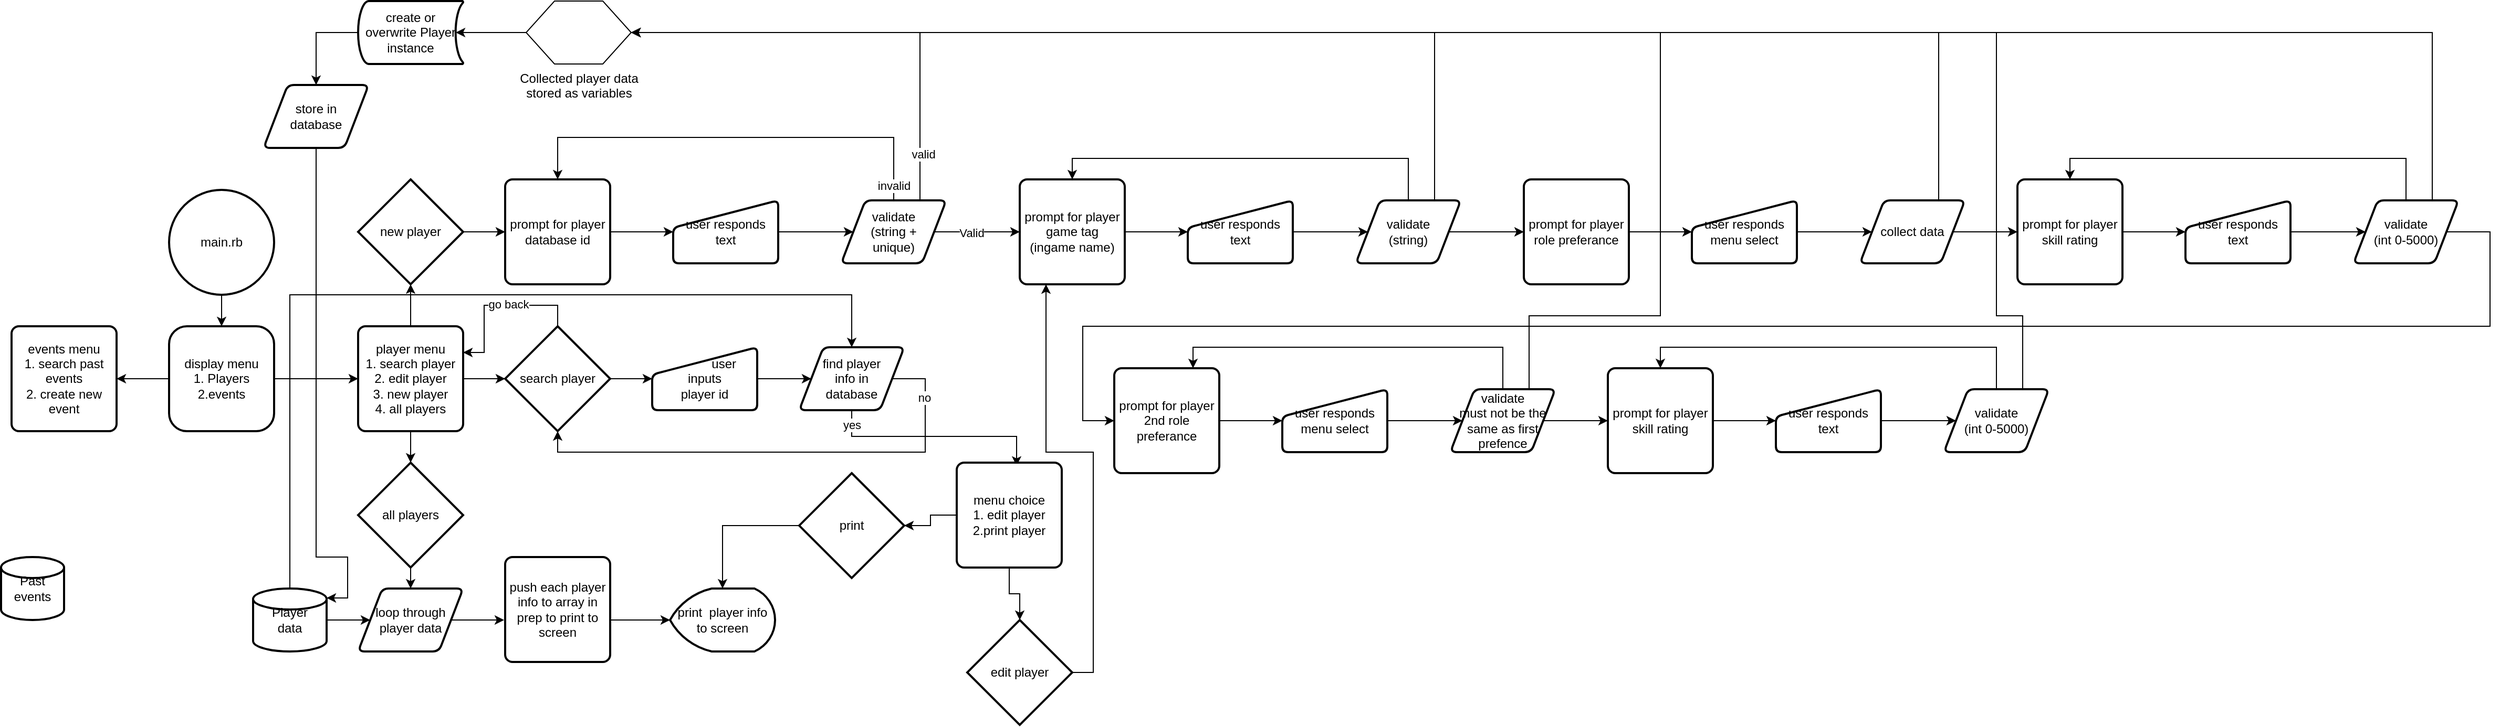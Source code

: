 <mxfile version="12.9.13" type="device"><diagram id="C5RBs43oDa-KdzZeNtuy" name="Page-1"><mxGraphModel dx="1673" dy="2171" grid="1" gridSize="10" guides="1" tooltips="1" connect="1" arrows="1" fold="1" page="1" pageScale="1" pageWidth="827" pageHeight="1169" math="0" shadow="0"><root><mxCell id="WIyWlLk6GJQsqaUBKTNV-0"/><mxCell id="WIyWlLk6GJQsqaUBKTNV-1" parent="WIyWlLk6GJQsqaUBKTNV-0"/><mxCell id="TIk8q1i7z9OHLLXGoyxS-19" style="edgeStyle=orthogonalEdgeStyle;rounded=0;orthogonalLoop=1;jettySize=auto;html=1;exitX=1;exitY=0.5;exitDx=0;exitDy=0;exitPerimeter=0;entryX=0;entryY=0.5;entryDx=0;entryDy=0;" edge="1" parent="WIyWlLk6GJQsqaUBKTNV-1" source="TIk8q1i7z9OHLLXGoyxS-0" target="TIk8q1i7z9OHLLXGoyxS-13"><mxGeometry relative="1" as="geometry"/></mxCell><mxCell id="TIk8q1i7z9OHLLXGoyxS-32" style="edgeStyle=orthogonalEdgeStyle;rounded=0;orthogonalLoop=1;jettySize=auto;html=1;exitX=0.5;exitY=0;exitDx=0;exitDy=0;exitPerimeter=0;entryX=0.5;entryY=0;entryDx=0;entryDy=0;" edge="1" parent="WIyWlLk6GJQsqaUBKTNV-1" source="TIk8q1i7z9OHLLXGoyxS-0" target="TIk8q1i7z9OHLLXGoyxS-30"><mxGeometry relative="1" as="geometry"><Array as="points"><mxPoint x="465" y="50"/><mxPoint x="1000" y="50"/></Array></mxGeometry></mxCell><mxCell id="TIk8q1i7z9OHLLXGoyxS-0" value="Player&lt;br&gt;data" style="strokeWidth=2;html=1;shape=mxgraph.flowchart.database;whiteSpace=wrap;" vertex="1" parent="WIyWlLk6GJQsqaUBKTNV-1"><mxGeometry x="430" y="330" width="70" height="60" as="geometry"/></mxCell><mxCell id="TIk8q1i7z9OHLLXGoyxS-1" value="Past events" style="strokeWidth=2;html=1;shape=mxgraph.flowchart.database;whiteSpace=wrap;" vertex="1" parent="WIyWlLk6GJQsqaUBKTNV-1"><mxGeometry x="190" y="300" width="60" height="60" as="geometry"/></mxCell><mxCell id="TIk8q1i7z9OHLLXGoyxS-6" style="edgeStyle=orthogonalEdgeStyle;rounded=0;orthogonalLoop=1;jettySize=auto;html=1;exitX=0.5;exitY=1;exitDx=0;exitDy=0;exitPerimeter=0;" edge="1" parent="WIyWlLk6GJQsqaUBKTNV-1" source="TIk8q1i7z9OHLLXGoyxS-2" target="TIk8q1i7z9OHLLXGoyxS-3"><mxGeometry relative="1" as="geometry"/></mxCell><mxCell id="TIk8q1i7z9OHLLXGoyxS-2" value="main.rb" style="strokeWidth=2;html=1;shape=mxgraph.flowchart.start_2;whiteSpace=wrap;" vertex="1" parent="WIyWlLk6GJQsqaUBKTNV-1"><mxGeometry x="350" y="-50" width="100" height="100" as="geometry"/></mxCell><mxCell id="TIk8q1i7z9OHLLXGoyxS-7" style="edgeStyle=orthogonalEdgeStyle;rounded=0;orthogonalLoop=1;jettySize=auto;html=1;exitX=1;exitY=0.5;exitDx=0;exitDy=0;entryX=0;entryY=0.5;entryDx=0;entryDy=0;" edge="1" parent="WIyWlLk6GJQsqaUBKTNV-1" source="TIk8q1i7z9OHLLXGoyxS-3" target="TIk8q1i7z9OHLLXGoyxS-5"><mxGeometry relative="1" as="geometry"/></mxCell><mxCell id="TIk8q1i7z9OHLLXGoyxS-8" style="edgeStyle=orthogonalEdgeStyle;rounded=0;orthogonalLoop=1;jettySize=auto;html=1;exitX=0;exitY=0.5;exitDx=0;exitDy=0;entryX=1;entryY=0.5;entryDx=0;entryDy=0;" edge="1" parent="WIyWlLk6GJQsqaUBKTNV-1" source="TIk8q1i7z9OHLLXGoyxS-3" target="TIk8q1i7z9OHLLXGoyxS-4"><mxGeometry relative="1" as="geometry"/></mxCell><mxCell id="TIk8q1i7z9OHLLXGoyxS-3" value="display menu&lt;br&gt;1. Players&lt;br&gt;2.events" style="rounded=1;whiteSpace=wrap;html=1;absoluteArcSize=1;arcSize=34;strokeWidth=2;" vertex="1" parent="WIyWlLk6GJQsqaUBKTNV-1"><mxGeometry x="350" y="80" width="100" height="100" as="geometry"/></mxCell><mxCell id="TIk8q1i7z9OHLLXGoyxS-4" value="events menu&lt;br&gt;1. search past events&lt;br&gt;2. create new event" style="rounded=1;whiteSpace=wrap;html=1;absoluteArcSize=1;arcSize=14;strokeWidth=2;" vertex="1" parent="WIyWlLk6GJQsqaUBKTNV-1"><mxGeometry x="200" y="80" width="100" height="100" as="geometry"/></mxCell><mxCell id="TIk8q1i7z9OHLLXGoyxS-11" style="edgeStyle=orthogonalEdgeStyle;rounded=0;orthogonalLoop=1;jettySize=auto;html=1;exitX=0.5;exitY=1;exitDx=0;exitDy=0;entryX=0.5;entryY=0;entryDx=0;entryDy=0;entryPerimeter=0;" edge="1" parent="WIyWlLk6GJQsqaUBKTNV-1" source="TIk8q1i7z9OHLLXGoyxS-5" target="TIk8q1i7z9OHLLXGoyxS-10"><mxGeometry relative="1" as="geometry"/></mxCell><mxCell id="TIk8q1i7z9OHLLXGoyxS-27" style="edgeStyle=orthogonalEdgeStyle;rounded=0;orthogonalLoop=1;jettySize=auto;html=1;exitX=1;exitY=0.5;exitDx=0;exitDy=0;entryX=0;entryY=0.5;entryDx=0;entryDy=0;entryPerimeter=0;" edge="1" parent="WIyWlLk6GJQsqaUBKTNV-1" source="TIk8q1i7z9OHLLXGoyxS-5" target="TIk8q1i7z9OHLLXGoyxS-20"><mxGeometry relative="1" as="geometry"/></mxCell><mxCell id="TIk8q1i7z9OHLLXGoyxS-43" style="edgeStyle=orthogonalEdgeStyle;rounded=0;orthogonalLoop=1;jettySize=auto;html=1;exitX=0.5;exitY=0;exitDx=0;exitDy=0;entryX=0.5;entryY=1;entryDx=0;entryDy=0;entryPerimeter=0;" edge="1" parent="WIyWlLk6GJQsqaUBKTNV-1" source="TIk8q1i7z9OHLLXGoyxS-5" target="TIk8q1i7z9OHLLXGoyxS-34"><mxGeometry relative="1" as="geometry"/></mxCell><mxCell id="TIk8q1i7z9OHLLXGoyxS-5" value="player menu&lt;br&gt;1. search player&lt;br&gt;2. edit player&lt;br&gt;3. new player&lt;br&gt;4. all players" style="rounded=1;whiteSpace=wrap;html=1;absoluteArcSize=1;arcSize=14;strokeWidth=2;" vertex="1" parent="WIyWlLk6GJQsqaUBKTNV-1"><mxGeometry x="530" y="80" width="100" height="100" as="geometry"/></mxCell><mxCell id="TIk8q1i7z9OHLLXGoyxS-15" style="edgeStyle=orthogonalEdgeStyle;rounded=0;orthogonalLoop=1;jettySize=auto;html=1;exitX=0.5;exitY=1;exitDx=0;exitDy=0;exitPerimeter=0;entryX=0.5;entryY=0;entryDx=0;entryDy=0;" edge="1" parent="WIyWlLk6GJQsqaUBKTNV-1" source="TIk8q1i7z9OHLLXGoyxS-10" target="TIk8q1i7z9OHLLXGoyxS-13"><mxGeometry relative="1" as="geometry"/></mxCell><mxCell id="TIk8q1i7z9OHLLXGoyxS-10" value="all players" style="strokeWidth=2;html=1;shape=mxgraph.flowchart.decision;whiteSpace=wrap;" vertex="1" parent="WIyWlLk6GJQsqaUBKTNV-1"><mxGeometry x="530" y="210" width="100" height="100" as="geometry"/></mxCell><mxCell id="TIk8q1i7z9OHLLXGoyxS-25" style="edgeStyle=orthogonalEdgeStyle;rounded=0;orthogonalLoop=1;jettySize=auto;html=1;exitX=1;exitY=0.5;exitDx=0;exitDy=0;entryX=-0.01;entryY=0.6;entryDx=0;entryDy=0;entryPerimeter=0;" edge="1" parent="WIyWlLk6GJQsqaUBKTNV-1" source="TIk8q1i7z9OHLLXGoyxS-13" target="TIk8q1i7z9OHLLXGoyxS-24"><mxGeometry relative="1" as="geometry"/></mxCell><mxCell id="TIk8q1i7z9OHLLXGoyxS-13" value="loop through player data" style="shape=parallelogram;html=1;strokeWidth=2;perimeter=parallelogramPerimeter;whiteSpace=wrap;rounded=1;arcSize=12;size=0.23;" vertex="1" parent="WIyWlLk6GJQsqaUBKTNV-1"><mxGeometry x="530" y="330" width="100" height="60" as="geometry"/></mxCell><mxCell id="TIk8q1i7z9OHLLXGoyxS-17" value="print&amp;nbsp; player info to screen" style="strokeWidth=2;html=1;shape=mxgraph.flowchart.display;whiteSpace=wrap;" vertex="1" parent="WIyWlLk6GJQsqaUBKTNV-1"><mxGeometry x="827" y="330" width="100" height="60" as="geometry"/></mxCell><mxCell id="TIk8q1i7z9OHLLXGoyxS-28" style="edgeStyle=orthogonalEdgeStyle;rounded=0;orthogonalLoop=1;jettySize=auto;html=1;exitX=1;exitY=0.5;exitDx=0;exitDy=0;exitPerimeter=0;entryX=0;entryY=0.5;entryDx=0;entryDy=0;" edge="1" parent="WIyWlLk6GJQsqaUBKTNV-1" source="TIk8q1i7z9OHLLXGoyxS-20" target="TIk8q1i7z9OHLLXGoyxS-21"><mxGeometry relative="1" as="geometry"/></mxCell><mxCell id="TIk8q1i7z9OHLLXGoyxS-41" style="edgeStyle=orthogonalEdgeStyle;rounded=0;orthogonalLoop=1;jettySize=auto;html=1;exitX=0.5;exitY=0;exitDx=0;exitDy=0;exitPerimeter=0;entryX=1;entryY=0.25;entryDx=0;entryDy=0;" edge="1" parent="WIyWlLk6GJQsqaUBKTNV-1" source="TIk8q1i7z9OHLLXGoyxS-20" target="TIk8q1i7z9OHLLXGoyxS-5"><mxGeometry relative="1" as="geometry"/></mxCell><mxCell id="TIk8q1i7z9OHLLXGoyxS-42" value="go back" style="edgeLabel;html=1;align=center;verticalAlign=middle;resizable=0;points=[];" vertex="1" connectable="0" parent="TIk8q1i7z9OHLLXGoyxS-41"><mxGeometry x="-0.136" y="-1" relative="1" as="geometry"><mxPoint as="offset"/></mxGeometry></mxCell><mxCell id="TIk8q1i7z9OHLLXGoyxS-20" value="search player" style="strokeWidth=2;html=1;shape=mxgraph.flowchart.decision;whiteSpace=wrap;" vertex="1" parent="WIyWlLk6GJQsqaUBKTNV-1"><mxGeometry x="670" y="80" width="100" height="100" as="geometry"/></mxCell><mxCell id="TIk8q1i7z9OHLLXGoyxS-31" style="edgeStyle=orthogonalEdgeStyle;rounded=0;orthogonalLoop=1;jettySize=auto;html=1;exitX=1;exitY=0.5;exitDx=0;exitDy=0;entryX=0;entryY=0.5;entryDx=0;entryDy=0;" edge="1" parent="WIyWlLk6GJQsqaUBKTNV-1" source="TIk8q1i7z9OHLLXGoyxS-21" target="TIk8q1i7z9OHLLXGoyxS-30"><mxGeometry relative="1" as="geometry"/></mxCell><mxCell id="TIk8q1i7z9OHLLXGoyxS-21" value="&amp;nbsp; &amp;nbsp; &amp;nbsp; &amp;nbsp; &amp;nbsp; &amp;nbsp;user &lt;br&gt;inputs &lt;br&gt;player id" style="html=1;strokeWidth=2;shape=manualInput;whiteSpace=wrap;rounded=1;size=26;arcSize=11;" vertex="1" parent="WIyWlLk6GJQsqaUBKTNV-1"><mxGeometry x="810" y="100" width="100" height="60" as="geometry"/></mxCell><mxCell id="TIk8q1i7z9OHLLXGoyxS-26" style="edgeStyle=orthogonalEdgeStyle;rounded=0;orthogonalLoop=1;jettySize=auto;html=1;exitX=1;exitY=0.5;exitDx=0;exitDy=0;entryX=0;entryY=0.5;entryDx=0;entryDy=0;entryPerimeter=0;" edge="1" parent="WIyWlLk6GJQsqaUBKTNV-1" source="TIk8q1i7z9OHLLXGoyxS-24" target="TIk8q1i7z9OHLLXGoyxS-17"><mxGeometry relative="1" as="geometry"><Array as="points"><mxPoint x="770" y="360"/></Array></mxGeometry></mxCell><mxCell id="TIk8q1i7z9OHLLXGoyxS-24" value="push each player info to array in prep to print to screen" style="rounded=1;whiteSpace=wrap;html=1;absoluteArcSize=1;arcSize=14;strokeWidth=2;" vertex="1" parent="WIyWlLk6GJQsqaUBKTNV-1"><mxGeometry x="670" y="300" width="100" height="100" as="geometry"/></mxCell><mxCell id="TIk8q1i7z9OHLLXGoyxS-33" style="edgeStyle=orthogonalEdgeStyle;rounded=0;orthogonalLoop=1;jettySize=auto;html=1;exitX=0.5;exitY=1;exitDx=0;exitDy=0;entryX=0.57;entryY=0.03;entryDx=0;entryDy=0;entryPerimeter=0;" edge="1" parent="WIyWlLk6GJQsqaUBKTNV-1" source="TIk8q1i7z9OHLLXGoyxS-30" target="TIk8q1i7z9OHLLXGoyxS-107"><mxGeometry relative="1" as="geometry"/></mxCell><mxCell id="TIk8q1i7z9OHLLXGoyxS-37" value="yes" style="edgeLabel;html=1;align=center;verticalAlign=middle;resizable=0;points=[];" vertex="1" connectable="0" parent="TIk8q1i7z9OHLLXGoyxS-33"><mxGeometry x="-0.873" relative="1" as="geometry"><mxPoint as="offset"/></mxGeometry></mxCell><mxCell id="TIk8q1i7z9OHLLXGoyxS-38" style="edgeStyle=orthogonalEdgeStyle;rounded=0;orthogonalLoop=1;jettySize=auto;html=1;exitX=1;exitY=0.5;exitDx=0;exitDy=0;entryX=0.5;entryY=1;entryDx=0;entryDy=0;entryPerimeter=0;" edge="1" parent="WIyWlLk6GJQsqaUBKTNV-1" source="TIk8q1i7z9OHLLXGoyxS-30" target="TIk8q1i7z9OHLLXGoyxS-20"><mxGeometry relative="1" as="geometry"><Array as="points"><mxPoint x="1070" y="130"/><mxPoint x="1070" y="200"/><mxPoint x="720" y="200"/></Array></mxGeometry></mxCell><mxCell id="TIk8q1i7z9OHLLXGoyxS-39" value="no" style="edgeLabel;html=1;align=center;verticalAlign=middle;resizable=0;points=[];" vertex="1" connectable="0" parent="TIk8q1i7z9OHLLXGoyxS-38"><mxGeometry x="-0.871" y="-18" relative="1" as="geometry"><mxPoint as="offset"/></mxGeometry></mxCell><mxCell id="TIk8q1i7z9OHLLXGoyxS-30" value="find player &lt;br&gt;info in &lt;br&gt;database" style="shape=parallelogram;html=1;strokeWidth=2;perimeter=parallelogramPerimeter;whiteSpace=wrap;rounded=1;arcSize=12;size=0.23;" vertex="1" parent="WIyWlLk6GJQsqaUBKTNV-1"><mxGeometry x="950" y="100" width="100" height="60" as="geometry"/></mxCell><mxCell id="TIk8q1i7z9OHLLXGoyxS-44" style="edgeStyle=orthogonalEdgeStyle;rounded=0;orthogonalLoop=1;jettySize=auto;html=1;exitX=1;exitY=0.5;exitDx=0;exitDy=0;exitPerimeter=0;entryX=0;entryY=0.5;entryDx=0;entryDy=0;" edge="1" parent="WIyWlLk6GJQsqaUBKTNV-1" source="TIk8q1i7z9OHLLXGoyxS-34" target="TIk8q1i7z9OHLLXGoyxS-35"><mxGeometry relative="1" as="geometry"/></mxCell><mxCell id="TIk8q1i7z9OHLLXGoyxS-34" value="new player" style="strokeWidth=2;html=1;shape=mxgraph.flowchart.decision;whiteSpace=wrap;" vertex="1" parent="WIyWlLk6GJQsqaUBKTNV-1"><mxGeometry x="530" y="-60" width="100" height="100" as="geometry"/></mxCell><mxCell id="TIk8q1i7z9OHLLXGoyxS-46" style="edgeStyle=orthogonalEdgeStyle;rounded=0;orthogonalLoop=1;jettySize=auto;html=1;exitX=1;exitY=0.5;exitDx=0;exitDy=0;entryX=0;entryY=0.5;entryDx=0;entryDy=0;" edge="1" parent="WIyWlLk6GJQsqaUBKTNV-1" source="TIk8q1i7z9OHLLXGoyxS-35" target="TIk8q1i7z9OHLLXGoyxS-45"><mxGeometry relative="1" as="geometry"/></mxCell><mxCell id="TIk8q1i7z9OHLLXGoyxS-35" value="prompt for player database id" style="rounded=1;whiteSpace=wrap;html=1;absoluteArcSize=1;arcSize=14;strokeWidth=2;" vertex="1" parent="WIyWlLk6GJQsqaUBKTNV-1"><mxGeometry x="670" y="-60" width="100" height="100" as="geometry"/></mxCell><mxCell id="TIk8q1i7z9OHLLXGoyxS-75" style="edgeStyle=orthogonalEdgeStyle;rounded=0;orthogonalLoop=1;jettySize=auto;html=1;exitX=0.75;exitY=0;exitDx=0;exitDy=0;entryX=1;entryY=0.5;entryDx=0;entryDy=0;" edge="1" parent="WIyWlLk6GJQsqaUBKTNV-1" source="TIk8q1i7z9OHLLXGoyxS-36" target="TIk8q1i7z9OHLLXGoyxS-72"><mxGeometry relative="1" as="geometry"/></mxCell><mxCell id="TIk8q1i7z9OHLLXGoyxS-76" value="valid" style="edgeLabel;html=1;align=center;verticalAlign=middle;resizable=0;points=[];" vertex="1" connectable="0" parent="TIk8q1i7z9OHLLXGoyxS-75"><mxGeometry x="-0.795" y="-3" relative="1" as="geometry"><mxPoint as="offset"/></mxGeometry></mxCell><mxCell id="TIk8q1i7z9OHLLXGoyxS-77" style="edgeStyle=orthogonalEdgeStyle;rounded=0;orthogonalLoop=1;jettySize=auto;html=1;exitX=0.5;exitY=0;exitDx=0;exitDy=0;entryX=0.5;entryY=0;entryDx=0;entryDy=0;" edge="1" parent="WIyWlLk6GJQsqaUBKTNV-1" source="TIk8q1i7z9OHLLXGoyxS-36" target="TIk8q1i7z9OHLLXGoyxS-35"><mxGeometry relative="1" as="geometry"><Array as="points"><mxPoint x="1040" y="-100"/><mxPoint x="720" y="-100"/></Array></mxGeometry></mxCell><mxCell id="TIk8q1i7z9OHLLXGoyxS-78" value="invalid" style="edgeLabel;html=1;align=center;verticalAlign=middle;resizable=0;points=[];" vertex="1" connectable="0" parent="TIk8q1i7z9OHLLXGoyxS-77"><mxGeometry x="-0.931" relative="1" as="geometry"><mxPoint as="offset"/></mxGeometry></mxCell><mxCell id="TIk8q1i7z9OHLLXGoyxS-36" value="validate&lt;br&gt;(string + &lt;br&gt;unique)" style="shape=parallelogram;html=1;strokeWidth=2;perimeter=parallelogramPerimeter;whiteSpace=wrap;rounded=1;arcSize=12;size=0.23;" vertex="1" parent="WIyWlLk6GJQsqaUBKTNV-1"><mxGeometry x="990" y="-40" width="100" height="60" as="geometry"/></mxCell><mxCell id="TIk8q1i7z9OHLLXGoyxS-47" style="edgeStyle=orthogonalEdgeStyle;rounded=0;orthogonalLoop=1;jettySize=auto;html=1;exitX=1;exitY=0.5;exitDx=0;exitDy=0;" edge="1" parent="WIyWlLk6GJQsqaUBKTNV-1" source="TIk8q1i7z9OHLLXGoyxS-45" target="TIk8q1i7z9OHLLXGoyxS-36"><mxGeometry relative="1" as="geometry"/></mxCell><mxCell id="TIk8q1i7z9OHLLXGoyxS-45" value="user responds&lt;br&gt;text" style="html=1;strokeWidth=2;shape=manualInput;whiteSpace=wrap;rounded=1;size=26;arcSize=11;" vertex="1" parent="WIyWlLk6GJQsqaUBKTNV-1"><mxGeometry x="830" y="-40" width="100" height="60" as="geometry"/></mxCell><mxCell id="TIk8q1i7z9OHLLXGoyxS-101" style="edgeStyle=orthogonalEdgeStyle;rounded=0;orthogonalLoop=1;jettySize=auto;html=1;exitX=0;exitY=0.5;exitDx=0;exitDy=0;exitPerimeter=0;entryX=0.5;entryY=0;entryDx=0;entryDy=0;" edge="1" parent="WIyWlLk6GJQsqaUBKTNV-1" source="TIk8q1i7z9OHLLXGoyxS-48" target="TIk8q1i7z9OHLLXGoyxS-71"><mxGeometry relative="1" as="geometry"/></mxCell><mxCell id="TIk8q1i7z9OHLLXGoyxS-48" value="create or overwrite Player instance" style="strokeWidth=2;html=1;shape=mxgraph.flowchart.stored_data;whiteSpace=wrap;" vertex="1" parent="WIyWlLk6GJQsqaUBKTNV-1"><mxGeometry x="530" y="-230" width="100" height="60" as="geometry"/></mxCell><mxCell id="TIk8q1i7z9OHLLXGoyxS-53" style="edgeStyle=orthogonalEdgeStyle;rounded=0;orthogonalLoop=1;jettySize=auto;html=1;exitX=1;exitY=0.5;exitDx=0;exitDy=0;entryX=0;entryY=0.5;entryDx=0;entryDy=0;" edge="1" parent="WIyWlLk6GJQsqaUBKTNV-1" target="TIk8q1i7z9OHLLXGoyxS-55" source="TIk8q1i7z9OHLLXGoyxS-36"><mxGeometry relative="1" as="geometry"><mxPoint x="1120" y="-10" as="sourcePoint"/></mxGeometry></mxCell><mxCell id="TIk8q1i7z9OHLLXGoyxS-79" value="Valid" style="edgeLabel;html=1;align=center;verticalAlign=middle;resizable=0;points=[];" vertex="1" connectable="0" parent="TIk8q1i7z9OHLLXGoyxS-53"><mxGeometry x="-0.142" y="-1" relative="1" as="geometry"><mxPoint as="offset"/></mxGeometry></mxCell><mxCell id="TIk8q1i7z9OHLLXGoyxS-54" style="edgeStyle=orthogonalEdgeStyle;rounded=0;orthogonalLoop=1;jettySize=auto;html=1;exitX=1;exitY=0.5;exitDx=0;exitDy=0;entryX=0;entryY=0.5;entryDx=0;entryDy=0;" edge="1" parent="WIyWlLk6GJQsqaUBKTNV-1" source="TIk8q1i7z9OHLLXGoyxS-55" target="TIk8q1i7z9OHLLXGoyxS-58"><mxGeometry relative="1" as="geometry"/></mxCell><mxCell id="TIk8q1i7z9OHLLXGoyxS-55" value="prompt for player game tag&lt;br&gt;(ingame name)" style="rounded=1;whiteSpace=wrap;html=1;absoluteArcSize=1;arcSize=14;strokeWidth=2;" vertex="1" parent="WIyWlLk6GJQsqaUBKTNV-1"><mxGeometry x="1160" y="-60" width="100" height="100" as="geometry"/></mxCell><mxCell id="TIk8q1i7z9OHLLXGoyxS-93" style="edgeStyle=orthogonalEdgeStyle;rounded=0;orthogonalLoop=1;jettySize=auto;html=1;exitX=0.5;exitY=0;exitDx=0;exitDy=0;entryX=0.5;entryY=0;entryDx=0;entryDy=0;" edge="1" parent="WIyWlLk6GJQsqaUBKTNV-1" source="TIk8q1i7z9OHLLXGoyxS-56" target="TIk8q1i7z9OHLLXGoyxS-55"><mxGeometry relative="1" as="geometry"><Array as="points"><mxPoint x="1530" y="-80"/><mxPoint x="1210" y="-80"/></Array></mxGeometry></mxCell><mxCell id="TIk8q1i7z9OHLLXGoyxS-94" style="edgeStyle=orthogonalEdgeStyle;rounded=0;orthogonalLoop=1;jettySize=auto;html=1;exitX=0.75;exitY=0;exitDx=0;exitDy=0;entryX=1;entryY=0.5;entryDx=0;entryDy=0;" edge="1" parent="WIyWlLk6GJQsqaUBKTNV-1" source="TIk8q1i7z9OHLLXGoyxS-56" target="TIk8q1i7z9OHLLXGoyxS-72"><mxGeometry relative="1" as="geometry"/></mxCell><mxCell id="TIk8q1i7z9OHLLXGoyxS-56" value="validate&lt;br&gt;(string)" style="shape=parallelogram;html=1;strokeWidth=2;perimeter=parallelogramPerimeter;whiteSpace=wrap;rounded=1;arcSize=12;size=0.23;" vertex="1" parent="WIyWlLk6GJQsqaUBKTNV-1"><mxGeometry x="1480" y="-40" width="100" height="60" as="geometry"/></mxCell><mxCell id="TIk8q1i7z9OHLLXGoyxS-57" style="edgeStyle=orthogonalEdgeStyle;rounded=0;orthogonalLoop=1;jettySize=auto;html=1;exitX=1;exitY=0.5;exitDx=0;exitDy=0;" edge="1" parent="WIyWlLk6GJQsqaUBKTNV-1" source="TIk8q1i7z9OHLLXGoyxS-58" target="TIk8q1i7z9OHLLXGoyxS-56"><mxGeometry relative="1" as="geometry"/></mxCell><mxCell id="TIk8q1i7z9OHLLXGoyxS-58" value="user responds&lt;br&gt;text" style="html=1;strokeWidth=2;shape=manualInput;whiteSpace=wrap;rounded=1;size=26;arcSize=11;" vertex="1" parent="WIyWlLk6GJQsqaUBKTNV-1"><mxGeometry x="1320" y="-40" width="100" height="60" as="geometry"/></mxCell><mxCell id="TIk8q1i7z9OHLLXGoyxS-60" style="edgeStyle=orthogonalEdgeStyle;rounded=0;orthogonalLoop=1;jettySize=auto;html=1;exitX=1;exitY=0.5;exitDx=0;exitDy=0;entryX=0;entryY=0.5;entryDx=0;entryDy=0;" edge="1" parent="WIyWlLk6GJQsqaUBKTNV-1" source="TIk8q1i7z9OHLLXGoyxS-61" target="TIk8q1i7z9OHLLXGoyxS-64"><mxGeometry relative="1" as="geometry"/></mxCell><mxCell id="TIk8q1i7z9OHLLXGoyxS-61" value="prompt for player skill rating" style="rounded=1;whiteSpace=wrap;html=1;absoluteArcSize=1;arcSize=14;strokeWidth=2;" vertex="1" parent="WIyWlLk6GJQsqaUBKTNV-1"><mxGeometry x="2110" y="-60" width="100" height="100" as="geometry"/></mxCell><mxCell id="TIk8q1i7z9OHLLXGoyxS-90" style="edgeStyle=orthogonalEdgeStyle;rounded=0;orthogonalLoop=1;jettySize=auto;html=1;exitX=0.5;exitY=0;exitDx=0;exitDy=0;entryX=0.5;entryY=0;entryDx=0;entryDy=0;" edge="1" parent="WIyWlLk6GJQsqaUBKTNV-1" source="TIk8q1i7z9OHLLXGoyxS-62" target="TIk8q1i7z9OHLLXGoyxS-61"><mxGeometry relative="1" as="geometry"><Array as="points"><mxPoint x="2480" y="-80"/><mxPoint x="2160" y="-80"/></Array></mxGeometry></mxCell><mxCell id="TIk8q1i7z9OHLLXGoyxS-96" style="edgeStyle=orthogonalEdgeStyle;rounded=0;orthogonalLoop=1;jettySize=auto;html=1;exitX=0.75;exitY=0;exitDx=0;exitDy=0;entryX=1;entryY=0.5;entryDx=0;entryDy=0;" edge="1" parent="WIyWlLk6GJQsqaUBKTNV-1" source="TIk8q1i7z9OHLLXGoyxS-62" target="TIk8q1i7z9OHLLXGoyxS-72"><mxGeometry relative="1" as="geometry"/></mxCell><mxCell id="TIk8q1i7z9OHLLXGoyxS-99" style="edgeStyle=orthogonalEdgeStyle;rounded=0;orthogonalLoop=1;jettySize=auto;html=1;exitX=1;exitY=0.5;exitDx=0;exitDy=0;entryX=0;entryY=0.5;entryDx=0;entryDy=0;" edge="1" parent="WIyWlLk6GJQsqaUBKTNV-1" source="TIk8q1i7z9OHLLXGoyxS-62" target="TIk8q1i7z9OHLLXGoyxS-86"><mxGeometry relative="1" as="geometry"><Array as="points"><mxPoint x="2560" y="-10"/><mxPoint x="2560" y="80"/><mxPoint x="1220" y="80"/><mxPoint x="1220" y="170"/></Array></mxGeometry></mxCell><mxCell id="TIk8q1i7z9OHLLXGoyxS-62" value="validate&lt;br&gt;(int 0-5000)" style="shape=parallelogram;html=1;strokeWidth=2;perimeter=parallelogramPerimeter;whiteSpace=wrap;rounded=1;arcSize=12;size=0.23;" vertex="1" parent="WIyWlLk6GJQsqaUBKTNV-1"><mxGeometry x="2430" y="-40" width="100" height="60" as="geometry"/></mxCell><mxCell id="TIk8q1i7z9OHLLXGoyxS-63" style="edgeStyle=orthogonalEdgeStyle;rounded=0;orthogonalLoop=1;jettySize=auto;html=1;exitX=1;exitY=0.5;exitDx=0;exitDy=0;" edge="1" parent="WIyWlLk6GJQsqaUBKTNV-1" source="TIk8q1i7z9OHLLXGoyxS-64" target="TIk8q1i7z9OHLLXGoyxS-62"><mxGeometry relative="1" as="geometry"/></mxCell><mxCell id="TIk8q1i7z9OHLLXGoyxS-64" value="user responds&lt;br&gt;text" style="html=1;strokeWidth=2;shape=manualInput;whiteSpace=wrap;rounded=1;size=26;arcSize=11;" vertex="1" parent="WIyWlLk6GJQsqaUBKTNV-1"><mxGeometry x="2270" y="-40" width="100" height="60" as="geometry"/></mxCell><mxCell id="TIk8q1i7z9OHLLXGoyxS-65" style="edgeStyle=orthogonalEdgeStyle;rounded=0;orthogonalLoop=1;jettySize=auto;html=1;exitX=1;exitY=0.5;exitDx=0;exitDy=0;entryX=0;entryY=0.5;entryDx=0;entryDy=0;" edge="1" parent="WIyWlLk6GJQsqaUBKTNV-1" target="TIk8q1i7z9OHLLXGoyxS-67" source="TIk8q1i7z9OHLLXGoyxS-56"><mxGeometry relative="1" as="geometry"><mxPoint x="1600" y="-10" as="sourcePoint"/></mxGeometry></mxCell><mxCell id="TIk8q1i7z9OHLLXGoyxS-66" style="edgeStyle=orthogonalEdgeStyle;rounded=0;orthogonalLoop=1;jettySize=auto;html=1;exitX=1;exitY=0.5;exitDx=0;exitDy=0;entryX=0;entryY=0.5;entryDx=0;entryDy=0;" edge="1" parent="WIyWlLk6GJQsqaUBKTNV-1" source="TIk8q1i7z9OHLLXGoyxS-67" target="TIk8q1i7z9OHLLXGoyxS-70"><mxGeometry relative="1" as="geometry"/></mxCell><mxCell id="TIk8q1i7z9OHLLXGoyxS-67" value="prompt for player role preferance" style="rounded=1;whiteSpace=wrap;html=1;absoluteArcSize=1;arcSize=14;strokeWidth=2;" vertex="1" parent="WIyWlLk6GJQsqaUBKTNV-1"><mxGeometry x="1640" y="-60" width="100" height="100" as="geometry"/></mxCell><mxCell id="TIk8q1i7z9OHLLXGoyxS-95" style="edgeStyle=orthogonalEdgeStyle;rounded=0;orthogonalLoop=1;jettySize=auto;html=1;exitX=0.75;exitY=0;exitDx=0;exitDy=0;entryX=1;entryY=0.5;entryDx=0;entryDy=0;" edge="1" parent="WIyWlLk6GJQsqaUBKTNV-1" source="TIk8q1i7z9OHLLXGoyxS-68" target="TIk8q1i7z9OHLLXGoyxS-72"><mxGeometry relative="1" as="geometry"/></mxCell><mxCell id="TIk8q1i7z9OHLLXGoyxS-113" style="edgeStyle=orthogonalEdgeStyle;rounded=0;orthogonalLoop=1;jettySize=auto;html=1;exitX=1;exitY=0.5;exitDx=0;exitDy=0;entryX=0;entryY=0.5;entryDx=0;entryDy=0;" edge="1" parent="WIyWlLk6GJQsqaUBKTNV-1" source="TIk8q1i7z9OHLLXGoyxS-68" target="TIk8q1i7z9OHLLXGoyxS-61"><mxGeometry relative="1" as="geometry"/></mxCell><mxCell id="TIk8q1i7z9OHLLXGoyxS-68" value="collect data" style="shape=parallelogram;html=1;strokeWidth=2;perimeter=parallelogramPerimeter;whiteSpace=wrap;rounded=1;arcSize=12;size=0.23;" vertex="1" parent="WIyWlLk6GJQsqaUBKTNV-1"><mxGeometry x="1960" y="-40" width="100" height="60" as="geometry"/></mxCell><mxCell id="TIk8q1i7z9OHLLXGoyxS-69" style="edgeStyle=orthogonalEdgeStyle;rounded=0;orthogonalLoop=1;jettySize=auto;html=1;exitX=1;exitY=0.5;exitDx=0;exitDy=0;" edge="1" parent="WIyWlLk6GJQsqaUBKTNV-1" source="TIk8q1i7z9OHLLXGoyxS-70" target="TIk8q1i7z9OHLLXGoyxS-68"><mxGeometry relative="1" as="geometry"/></mxCell><mxCell id="TIk8q1i7z9OHLLXGoyxS-70" value="user responds&lt;br&gt;menu select" style="html=1;strokeWidth=2;shape=manualInput;whiteSpace=wrap;rounded=1;size=26;arcSize=11;" vertex="1" parent="WIyWlLk6GJQsqaUBKTNV-1"><mxGeometry x="1800" y="-40" width="100" height="60" as="geometry"/></mxCell><mxCell id="TIk8q1i7z9OHLLXGoyxS-102" style="edgeStyle=orthogonalEdgeStyle;rounded=0;orthogonalLoop=1;jettySize=auto;html=1;exitX=0.5;exitY=1;exitDx=0;exitDy=0;entryX=1;entryY=0.15;entryDx=0;entryDy=0;entryPerimeter=0;" edge="1" parent="WIyWlLk6GJQsqaUBKTNV-1" source="TIk8q1i7z9OHLLXGoyxS-71" target="TIk8q1i7z9OHLLXGoyxS-0"><mxGeometry relative="1" as="geometry"><Array as="points"><mxPoint x="490" y="300"/><mxPoint x="520" y="300"/><mxPoint x="520" y="339"/></Array></mxGeometry></mxCell><mxCell id="TIk8q1i7z9OHLLXGoyxS-71" value="store in &lt;br&gt;database" style="shape=parallelogram;html=1;strokeWidth=2;perimeter=parallelogramPerimeter;whiteSpace=wrap;rounded=1;arcSize=12;size=0.23;" vertex="1" parent="WIyWlLk6GJQsqaUBKTNV-1"><mxGeometry x="440" y="-150" width="100" height="60" as="geometry"/></mxCell><mxCell id="TIk8q1i7z9OHLLXGoyxS-100" style="edgeStyle=orthogonalEdgeStyle;rounded=0;orthogonalLoop=1;jettySize=auto;html=1;exitX=0;exitY=0.5;exitDx=0;exitDy=0;entryX=0.93;entryY=0.5;entryDx=0;entryDy=0;entryPerimeter=0;" edge="1" parent="WIyWlLk6GJQsqaUBKTNV-1" source="TIk8q1i7z9OHLLXGoyxS-72" target="TIk8q1i7z9OHLLXGoyxS-48"><mxGeometry relative="1" as="geometry"/></mxCell><mxCell id="TIk8q1i7z9OHLLXGoyxS-72" value="Collected player data&lt;br&gt;stored as variables" style="verticalLabelPosition=bottom;verticalAlign=top;html=1;shape=hexagon;perimeter=hexagonPerimeter2;arcSize=6;size=0.27;" vertex="1" parent="WIyWlLk6GJQsqaUBKTNV-1"><mxGeometry x="690" y="-230" width="100" height="60" as="geometry"/></mxCell><mxCell id="TIk8q1i7z9OHLLXGoyxS-80" style="edgeStyle=orthogonalEdgeStyle;rounded=0;orthogonalLoop=1;jettySize=auto;html=1;exitX=1;exitY=0.5;exitDx=0;exitDy=0;entryX=0;entryY=0.5;entryDx=0;entryDy=0;" edge="1" parent="WIyWlLk6GJQsqaUBKTNV-1" source="TIk8q1i7z9OHLLXGoyxS-81" target="TIk8q1i7z9OHLLXGoyxS-84"><mxGeometry relative="1" as="geometry"/></mxCell><mxCell id="TIk8q1i7z9OHLLXGoyxS-81" value="prompt for player skill rating" style="rounded=1;whiteSpace=wrap;html=1;absoluteArcSize=1;arcSize=14;strokeWidth=2;" vertex="1" parent="WIyWlLk6GJQsqaUBKTNV-1"><mxGeometry x="1720" y="120" width="100" height="100" as="geometry"/></mxCell><mxCell id="TIk8q1i7z9OHLLXGoyxS-91" style="edgeStyle=orthogonalEdgeStyle;rounded=0;orthogonalLoop=1;jettySize=auto;html=1;exitX=0.5;exitY=0;exitDx=0;exitDy=0;entryX=0.5;entryY=0;entryDx=0;entryDy=0;" edge="1" parent="WIyWlLk6GJQsqaUBKTNV-1" source="TIk8q1i7z9OHLLXGoyxS-82" target="TIk8q1i7z9OHLLXGoyxS-81"><mxGeometry relative="1" as="geometry"><Array as="points"><mxPoint x="2090" y="100"/><mxPoint x="1770" y="100"/></Array></mxGeometry></mxCell><mxCell id="TIk8q1i7z9OHLLXGoyxS-98" style="edgeStyle=orthogonalEdgeStyle;rounded=0;orthogonalLoop=1;jettySize=auto;html=1;exitX=0.75;exitY=0;exitDx=0;exitDy=0;entryX=1;entryY=0.5;entryDx=0;entryDy=0;" edge="1" parent="WIyWlLk6GJQsqaUBKTNV-1" source="TIk8q1i7z9OHLLXGoyxS-82" target="TIk8q1i7z9OHLLXGoyxS-72"><mxGeometry relative="1" as="geometry"><Array as="points"><mxPoint x="2115" y="70"/><mxPoint x="2090" y="70"/><mxPoint x="2090" y="-200"/></Array></mxGeometry></mxCell><mxCell id="TIk8q1i7z9OHLLXGoyxS-82" value="validate&lt;br&gt;(int 0-5000)" style="shape=parallelogram;html=1;strokeWidth=2;perimeter=parallelogramPerimeter;whiteSpace=wrap;rounded=1;arcSize=12;size=0.23;" vertex="1" parent="WIyWlLk6GJQsqaUBKTNV-1"><mxGeometry x="2040" y="140" width="100" height="60" as="geometry"/></mxCell><mxCell id="TIk8q1i7z9OHLLXGoyxS-83" style="edgeStyle=orthogonalEdgeStyle;rounded=0;orthogonalLoop=1;jettySize=auto;html=1;exitX=1;exitY=0.5;exitDx=0;exitDy=0;" edge="1" parent="WIyWlLk6GJQsqaUBKTNV-1" source="TIk8q1i7z9OHLLXGoyxS-84" target="TIk8q1i7z9OHLLXGoyxS-82"><mxGeometry relative="1" as="geometry"/></mxCell><mxCell id="TIk8q1i7z9OHLLXGoyxS-84" value="user responds&lt;br&gt;text" style="html=1;strokeWidth=2;shape=manualInput;whiteSpace=wrap;rounded=1;size=26;arcSize=11;" vertex="1" parent="WIyWlLk6GJQsqaUBKTNV-1"><mxGeometry x="1880" y="140" width="100" height="60" as="geometry"/></mxCell><mxCell id="TIk8q1i7z9OHLLXGoyxS-85" style="edgeStyle=orthogonalEdgeStyle;rounded=0;orthogonalLoop=1;jettySize=auto;html=1;exitX=1;exitY=0.5;exitDx=0;exitDy=0;entryX=0;entryY=0.5;entryDx=0;entryDy=0;" edge="1" parent="WIyWlLk6GJQsqaUBKTNV-1" source="TIk8q1i7z9OHLLXGoyxS-86" target="TIk8q1i7z9OHLLXGoyxS-89"><mxGeometry relative="1" as="geometry"/></mxCell><mxCell id="TIk8q1i7z9OHLLXGoyxS-86" value="prompt for player 2nd role preferance" style="rounded=1;whiteSpace=wrap;html=1;absoluteArcSize=1;arcSize=14;strokeWidth=2;" vertex="1" parent="WIyWlLk6GJQsqaUBKTNV-1"><mxGeometry x="1250" y="120" width="100" height="100" as="geometry"/></mxCell><mxCell id="TIk8q1i7z9OHLLXGoyxS-92" style="edgeStyle=orthogonalEdgeStyle;rounded=0;orthogonalLoop=1;jettySize=auto;html=1;exitX=0.5;exitY=0;exitDx=0;exitDy=0;entryX=0.75;entryY=0;entryDx=0;entryDy=0;" edge="1" parent="WIyWlLk6GJQsqaUBKTNV-1" source="TIk8q1i7z9OHLLXGoyxS-87" target="TIk8q1i7z9OHLLXGoyxS-86"><mxGeometry relative="1" as="geometry"><Array as="points"><mxPoint x="1620" y="100"/><mxPoint x="1325" y="100"/></Array></mxGeometry></mxCell><mxCell id="TIk8q1i7z9OHLLXGoyxS-97" style="edgeStyle=orthogonalEdgeStyle;rounded=0;orthogonalLoop=1;jettySize=auto;html=1;exitX=0.75;exitY=0;exitDx=0;exitDy=0;entryX=1;entryY=0.5;entryDx=0;entryDy=0;" edge="1" parent="WIyWlLk6GJQsqaUBKTNV-1" source="TIk8q1i7z9OHLLXGoyxS-87" target="TIk8q1i7z9OHLLXGoyxS-72"><mxGeometry relative="1" as="geometry"><mxPoint x="767" y="-200" as="targetPoint"/><Array as="points"><mxPoint x="1645" y="70"/><mxPoint x="1770" y="70"/><mxPoint x="1770" y="-200"/></Array></mxGeometry></mxCell><mxCell id="TIk8q1i7z9OHLLXGoyxS-114" style="edgeStyle=orthogonalEdgeStyle;rounded=0;orthogonalLoop=1;jettySize=auto;html=1;exitX=1;exitY=0.5;exitDx=0;exitDy=0;entryX=0;entryY=0.5;entryDx=0;entryDy=0;" edge="1" parent="WIyWlLk6GJQsqaUBKTNV-1" source="TIk8q1i7z9OHLLXGoyxS-87" target="TIk8q1i7z9OHLLXGoyxS-81"><mxGeometry relative="1" as="geometry"/></mxCell><mxCell id="TIk8q1i7z9OHLLXGoyxS-87" value="validate&lt;br&gt;must not be the same as first prefence" style="shape=parallelogram;html=1;strokeWidth=2;perimeter=parallelogramPerimeter;whiteSpace=wrap;rounded=1;arcSize=12;size=0.23;" vertex="1" parent="WIyWlLk6GJQsqaUBKTNV-1"><mxGeometry x="1570" y="140" width="100" height="60" as="geometry"/></mxCell><mxCell id="TIk8q1i7z9OHLLXGoyxS-88" style="edgeStyle=orthogonalEdgeStyle;rounded=0;orthogonalLoop=1;jettySize=auto;html=1;exitX=1;exitY=0.5;exitDx=0;exitDy=0;" edge="1" parent="WIyWlLk6GJQsqaUBKTNV-1" source="TIk8q1i7z9OHLLXGoyxS-89" target="TIk8q1i7z9OHLLXGoyxS-87"><mxGeometry relative="1" as="geometry"/></mxCell><mxCell id="TIk8q1i7z9OHLLXGoyxS-89" value="user responds&lt;br&gt;menu select" style="html=1;strokeWidth=2;shape=manualInput;whiteSpace=wrap;rounded=1;size=26;arcSize=11;" vertex="1" parent="WIyWlLk6GJQsqaUBKTNV-1"><mxGeometry x="1410" y="140" width="100" height="60" as="geometry"/></mxCell><mxCell id="TIk8q1i7z9OHLLXGoyxS-112" style="edgeStyle=orthogonalEdgeStyle;rounded=0;orthogonalLoop=1;jettySize=auto;html=1;exitX=1;exitY=0.5;exitDx=0;exitDy=0;exitPerimeter=0;entryX=0.25;entryY=1;entryDx=0;entryDy=0;" edge="1" parent="WIyWlLk6GJQsqaUBKTNV-1" source="TIk8q1i7z9OHLLXGoyxS-103" target="TIk8q1i7z9OHLLXGoyxS-55"><mxGeometry relative="1" as="geometry"/></mxCell><mxCell id="TIk8q1i7z9OHLLXGoyxS-103" value="edit player" style="strokeWidth=2;html=1;shape=mxgraph.flowchart.decision;whiteSpace=wrap;" vertex="1" parent="WIyWlLk6GJQsqaUBKTNV-1"><mxGeometry x="1110" y="360" width="100" height="100" as="geometry"/></mxCell><mxCell id="TIk8q1i7z9OHLLXGoyxS-109" style="edgeStyle=orthogonalEdgeStyle;rounded=0;orthogonalLoop=1;jettySize=auto;html=1;exitX=0;exitY=0.5;exitDx=0;exitDy=0;entryX=1;entryY=0.5;entryDx=0;entryDy=0;entryPerimeter=0;" edge="1" parent="WIyWlLk6GJQsqaUBKTNV-1" source="TIk8q1i7z9OHLLXGoyxS-107" target="TIk8q1i7z9OHLLXGoyxS-108"><mxGeometry relative="1" as="geometry"/></mxCell><mxCell id="TIk8q1i7z9OHLLXGoyxS-111" style="edgeStyle=orthogonalEdgeStyle;rounded=0;orthogonalLoop=1;jettySize=auto;html=1;exitX=0.5;exitY=1;exitDx=0;exitDy=0;entryX=0.5;entryY=0;entryDx=0;entryDy=0;entryPerimeter=0;" edge="1" parent="WIyWlLk6GJQsqaUBKTNV-1" source="TIk8q1i7z9OHLLXGoyxS-107" target="TIk8q1i7z9OHLLXGoyxS-103"><mxGeometry relative="1" as="geometry"/></mxCell><mxCell id="TIk8q1i7z9OHLLXGoyxS-107" value="menu choice&lt;br&gt;1. edit player&lt;br&gt;2.print player&lt;br&gt;" style="rounded=1;whiteSpace=wrap;html=1;absoluteArcSize=1;arcSize=14;strokeWidth=2;" vertex="1" parent="WIyWlLk6GJQsqaUBKTNV-1"><mxGeometry x="1100" y="210" width="100" height="100" as="geometry"/></mxCell><mxCell id="TIk8q1i7z9OHLLXGoyxS-110" style="edgeStyle=orthogonalEdgeStyle;rounded=0;orthogonalLoop=1;jettySize=auto;html=1;exitX=0;exitY=0.5;exitDx=0;exitDy=0;exitPerimeter=0;entryX=0.5;entryY=0;entryDx=0;entryDy=0;entryPerimeter=0;" edge="1" parent="WIyWlLk6GJQsqaUBKTNV-1" source="TIk8q1i7z9OHLLXGoyxS-108" target="TIk8q1i7z9OHLLXGoyxS-17"><mxGeometry relative="1" as="geometry"/></mxCell><mxCell id="TIk8q1i7z9OHLLXGoyxS-108" value="print" style="strokeWidth=2;html=1;shape=mxgraph.flowchart.decision;whiteSpace=wrap;" vertex="1" parent="WIyWlLk6GJQsqaUBKTNV-1"><mxGeometry x="950" y="220" width="100" height="100" as="geometry"/></mxCell></root></mxGraphModel></diagram></mxfile>